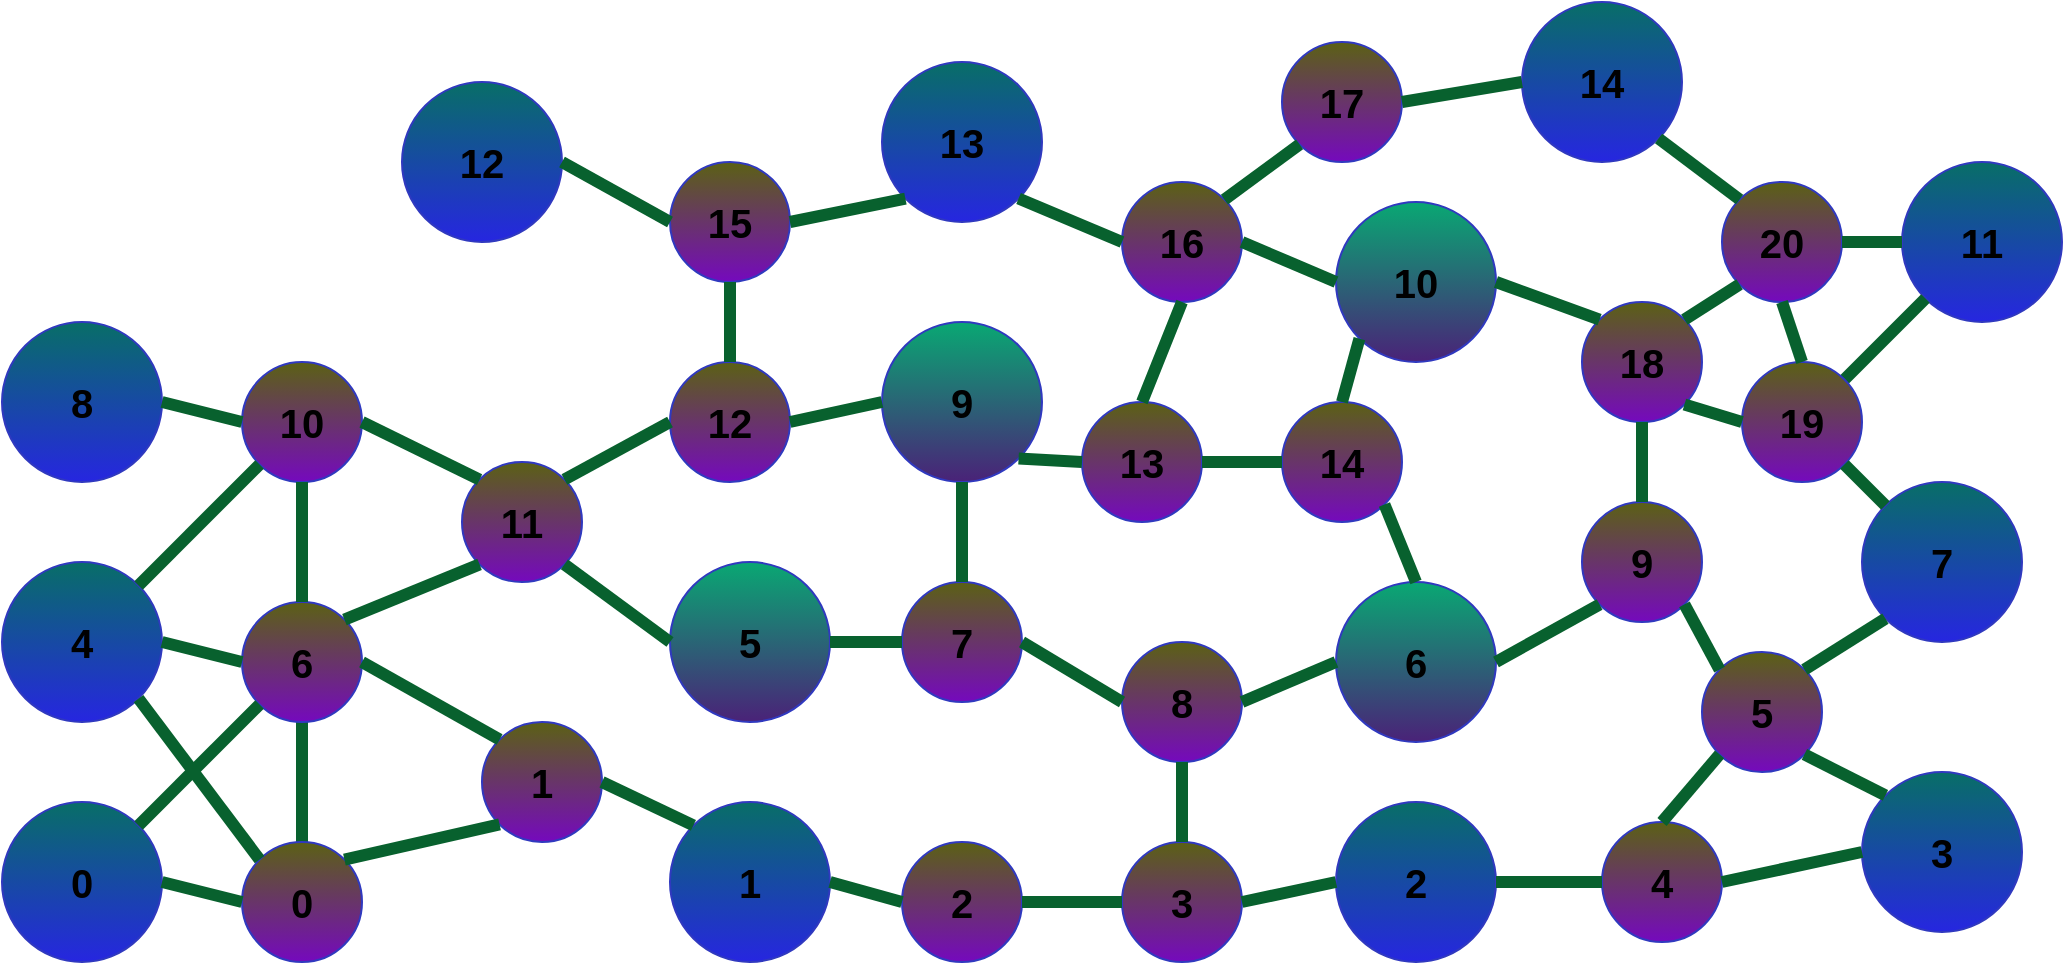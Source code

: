 <mxfile version="24.7.17">
  <diagram name="‫עמוד-1‬" id="WqFGW5-QNcN0uk-Fy4sl">
    <mxGraphModel dx="1050" dy="621" grid="1" gridSize="10" guides="1" tooltips="1" connect="1" arrows="1" fold="1" page="1" pageScale="1" pageWidth="827" pageHeight="1169" math="0" shadow="0">
      <root>
        <mxCell id="0" />
        <mxCell id="1" parent="0" />
        <mxCell id="B28geGn5mIZCt9UuW003-1" value="&lt;font style=&quot;&quot; size=&quot;1&quot;&gt;&lt;span style=&quot;font-size: 20px;&quot;&gt;0&lt;/span&gt;&lt;/font&gt;" style="ellipse;whiteSpace=wrap;html=1;aspect=fixed;fillColor=#086E67;strokeColor=#3039BF;gradientColor=#2626E0;fontStyle=1" vertex="1" parent="1">
          <mxGeometry x="80" y="520" width="80" height="80" as="geometry" />
        </mxCell>
        <mxCell id="B28geGn5mIZCt9UuW003-2" value="" style="endArrow=none;html=1;rounded=0;entryX=0.5;entryY=0;entryDx=0;entryDy=0;strokeColor=#08612E;strokeWidth=6;exitX=0.5;exitY=1;exitDx=0;exitDy=0;" edge="1" parent="1" source="B28geGn5mIZCt9UuW003-6" target="B28geGn5mIZCt9UuW003-5">
          <mxGeometry width="50" height="50" relative="1" as="geometry">
            <mxPoint x="94" y="582" as="sourcePoint" />
            <mxPoint x="146" y="540" as="targetPoint" />
          </mxGeometry>
        </mxCell>
        <mxCell id="B28geGn5mIZCt9UuW003-3" value="&lt;font style=&quot;&quot; size=&quot;1&quot;&gt;&lt;span style=&quot;font-size: 20px;&quot;&gt;4&lt;/span&gt;&lt;/font&gt;" style="ellipse;whiteSpace=wrap;html=1;aspect=fixed;fillColor=#086E67;strokeColor=#3039BF;gradientColor=#2626E0;fontStyle=1" vertex="1" parent="1">
          <mxGeometry x="80" y="400" width="80" height="80" as="geometry" />
        </mxCell>
        <mxCell id="B28geGn5mIZCt9UuW003-4" value="&lt;font style=&quot;&quot; size=&quot;1&quot;&gt;&lt;span style=&quot;font-size: 20px;&quot;&gt;8&lt;/span&gt;&lt;/font&gt;" style="ellipse;whiteSpace=wrap;html=1;aspect=fixed;fillColor=#086E67;strokeColor=#3039BF;gradientColor=#2626E0;fontStyle=1" vertex="1" parent="1">
          <mxGeometry x="80" y="280" width="80" height="80" as="geometry" />
        </mxCell>
        <mxCell id="B28geGn5mIZCt9UuW003-5" value="&lt;font style=&quot;&quot; size=&quot;1&quot;&gt;&lt;span style=&quot;font-size: 20px;&quot;&gt;0&lt;/span&gt;&lt;/font&gt;" style="ellipse;whiteSpace=wrap;html=1;aspect=fixed;fillColor=#5B6114;strokeColor=#3039BF;gradientColor=#7509BD;fontStyle=1" vertex="1" parent="1">
          <mxGeometry x="200" y="540" width="60" height="60" as="geometry" />
        </mxCell>
        <mxCell id="B28geGn5mIZCt9UuW003-6" value="&lt;font style=&quot;&quot; size=&quot;1&quot;&gt;&lt;span style=&quot;font-size: 20px;&quot;&gt;6&lt;/span&gt;&lt;/font&gt;" style="ellipse;whiteSpace=wrap;html=1;aspect=fixed;fillColor=#5B6114;strokeColor=#3039BF;gradientColor=#7509BD;fontStyle=1" vertex="1" parent="1">
          <mxGeometry x="200" y="420" width="60" height="60" as="geometry" />
        </mxCell>
        <mxCell id="B28geGn5mIZCt9UuW003-7" value="&lt;font style=&quot;&quot; size=&quot;1&quot;&gt;&lt;span style=&quot;font-size: 20px;&quot;&gt;10&lt;/span&gt;&lt;/font&gt;" style="ellipse;whiteSpace=wrap;html=1;aspect=fixed;fillColor=#5B6114;strokeColor=#3039BF;gradientColor=#7509BD;fontStyle=1" vertex="1" parent="1">
          <mxGeometry x="200" y="300" width="60" height="60" as="geometry" />
        </mxCell>
        <mxCell id="B28geGn5mIZCt9UuW003-8" value="&lt;font style=&quot;&quot; size=&quot;1&quot;&gt;&lt;span style=&quot;font-size: 20px;&quot;&gt;1&lt;/span&gt;&lt;/font&gt;" style="ellipse;whiteSpace=wrap;html=1;aspect=fixed;fillColor=#5B6114;strokeColor=#3039BF;gradientColor=#7509BD;fontStyle=1" vertex="1" parent="1">
          <mxGeometry x="320" y="480" width="60" height="60" as="geometry" />
        </mxCell>
        <mxCell id="B28geGn5mIZCt9UuW003-9" value="&lt;font style=&quot;&quot; size=&quot;1&quot;&gt;&lt;span style=&quot;font-size: 20px;&quot;&gt;11&lt;/span&gt;&lt;/font&gt;" style="ellipse;whiteSpace=wrap;html=1;aspect=fixed;fillColor=#5B6114;strokeColor=#3039BF;gradientColor=#7509BD;fontStyle=1" vertex="1" parent="1">
          <mxGeometry x="310" y="350" width="60" height="60" as="geometry" />
        </mxCell>
        <mxCell id="B28geGn5mIZCt9UuW003-10" value="" style="endArrow=none;html=1;rounded=0;entryX=0;entryY=0.5;entryDx=0;entryDy=0;strokeColor=#08612E;strokeWidth=6;exitX=1;exitY=0.5;exitDx=0;exitDy=0;" edge="1" parent="1" source="B28geGn5mIZCt9UuW003-1" target="B28geGn5mIZCt9UuW003-5">
          <mxGeometry width="50" height="50" relative="1" as="geometry">
            <mxPoint x="424" y="637" as="sourcePoint" />
            <mxPoint x="476" y="595" as="targetPoint" />
          </mxGeometry>
        </mxCell>
        <mxCell id="B28geGn5mIZCt9UuW003-11" value="" style="endArrow=none;html=1;rounded=0;entryX=1;entryY=0.5;entryDx=0;entryDy=0;strokeColor=#08612E;strokeWidth=6;exitX=0;exitY=0.5;exitDx=0;exitDy=0;" edge="1" parent="1" source="B28geGn5mIZCt9UuW003-6" target="B28geGn5mIZCt9UuW003-3">
          <mxGeometry width="50" height="50" relative="1" as="geometry">
            <mxPoint x="190" y="440" as="sourcePoint" />
            <mxPoint x="240" y="550" as="targetPoint" />
          </mxGeometry>
        </mxCell>
        <mxCell id="B28geGn5mIZCt9UuW003-12" value="" style="endArrow=none;html=1;rounded=0;entryX=1;entryY=0.5;entryDx=0;entryDy=0;strokeColor=#08612E;strokeWidth=6;exitX=0;exitY=0.5;exitDx=0;exitDy=0;" edge="1" parent="1" source="B28geGn5mIZCt9UuW003-7" target="B28geGn5mIZCt9UuW003-4">
          <mxGeometry width="50" height="50" relative="1" as="geometry">
            <mxPoint x="212" y="390" as="sourcePoint" />
            <mxPoint x="160" y="392" as="targetPoint" />
          </mxGeometry>
        </mxCell>
        <mxCell id="B28geGn5mIZCt9UuW003-13" value="" style="endArrow=none;html=1;rounded=0;entryX=0.5;entryY=0;entryDx=0;entryDy=0;strokeColor=#08612E;strokeWidth=6;exitX=0.5;exitY=1;exitDx=0;exitDy=0;" edge="1" parent="1" source="B28geGn5mIZCt9UuW003-7" target="B28geGn5mIZCt9UuW003-6">
          <mxGeometry width="50" height="50" relative="1" as="geometry">
            <mxPoint x="210" y="340" as="sourcePoint" />
            <mxPoint x="170" y="330" as="targetPoint" />
          </mxGeometry>
        </mxCell>
        <mxCell id="B28geGn5mIZCt9UuW003-14" value="" style="endArrow=none;html=1;rounded=0;entryX=1;entryY=0;entryDx=0;entryDy=0;strokeColor=#08612E;strokeWidth=6;exitX=0;exitY=1;exitDx=0;exitDy=0;" edge="1" parent="1" source="B28geGn5mIZCt9UuW003-7" target="B28geGn5mIZCt9UuW003-3">
          <mxGeometry width="50" height="50" relative="1" as="geometry">
            <mxPoint x="210" y="340" as="sourcePoint" />
            <mxPoint x="170" y="330" as="targetPoint" />
          </mxGeometry>
        </mxCell>
        <mxCell id="B28geGn5mIZCt9UuW003-15" value="" style="endArrow=none;html=1;rounded=0;entryX=0;entryY=1;entryDx=0;entryDy=0;strokeColor=#08612E;strokeWidth=6;exitX=1;exitY=0;exitDx=0;exitDy=0;" edge="1" parent="1" source="B28geGn5mIZCt9UuW003-1" target="B28geGn5mIZCt9UuW003-6">
          <mxGeometry width="50" height="50" relative="1" as="geometry">
            <mxPoint x="180" y="520" as="sourcePoint" />
            <mxPoint x="210" y="580" as="targetPoint" />
          </mxGeometry>
        </mxCell>
        <mxCell id="B28geGn5mIZCt9UuW003-16" value="" style="endArrow=none;html=1;rounded=0;strokeColor=#08612E;strokeWidth=6;exitX=1;exitY=1;exitDx=0;exitDy=0;entryX=0;entryY=0;entryDx=0;entryDy=0;" edge="1" parent="1" source="B28geGn5mIZCt9UuW003-3" target="B28geGn5mIZCt9UuW003-5">
          <mxGeometry width="50" height="50" relative="1" as="geometry">
            <mxPoint x="260" y="520" as="sourcePoint" />
            <mxPoint x="321" y="459" as="targetPoint" />
          </mxGeometry>
        </mxCell>
        <mxCell id="B28geGn5mIZCt9UuW003-17" value="" style="endArrow=none;html=1;rounded=0;entryX=1;entryY=0;entryDx=0;entryDy=0;strokeColor=#08612E;strokeWidth=6;exitX=0;exitY=1;exitDx=0;exitDy=0;" edge="1" parent="1" source="B28geGn5mIZCt9UuW003-9" target="B28geGn5mIZCt9UuW003-6">
          <mxGeometry width="50" height="50" relative="1" as="geometry">
            <mxPoint x="311" y="339" as="sourcePoint" />
            <mxPoint x="250" y="400" as="targetPoint" />
          </mxGeometry>
        </mxCell>
        <mxCell id="B28geGn5mIZCt9UuW003-18" value="" style="endArrow=none;html=1;rounded=0;entryX=1;entryY=0.5;entryDx=0;entryDy=0;strokeColor=#08612E;strokeWidth=6;exitX=0;exitY=0;exitDx=0;exitDy=0;" edge="1" parent="1" source="B28geGn5mIZCt9UuW003-9" target="B28geGn5mIZCt9UuW003-7">
          <mxGeometry width="50" height="50" relative="1" as="geometry">
            <mxPoint x="330" y="390" as="sourcePoint" />
            <mxPoint x="261" y="439" as="targetPoint" />
          </mxGeometry>
        </mxCell>
        <mxCell id="B28geGn5mIZCt9UuW003-19" value="" style="endArrow=none;html=1;rounded=0;entryX=1;entryY=0.5;entryDx=0;entryDy=0;strokeColor=#08612E;strokeWidth=6;exitX=0;exitY=0;exitDx=0;exitDy=0;" edge="1" parent="1" source="B28geGn5mIZCt9UuW003-8" target="B28geGn5mIZCt9UuW003-6">
          <mxGeometry width="50" height="50" relative="1" as="geometry">
            <mxPoint x="330" y="390" as="sourcePoint" />
            <mxPoint x="261" y="439" as="targetPoint" />
          </mxGeometry>
        </mxCell>
        <mxCell id="B28geGn5mIZCt9UuW003-20" value="" style="endArrow=none;html=1;rounded=0;entryX=1;entryY=0;entryDx=0;entryDy=0;strokeColor=#08612E;strokeWidth=6;exitX=0;exitY=1;exitDx=0;exitDy=0;" edge="1" parent="1" source="B28geGn5mIZCt9UuW003-8" target="B28geGn5mIZCt9UuW003-5">
          <mxGeometry width="50" height="50" relative="1" as="geometry">
            <mxPoint x="339" y="499" as="sourcePoint" />
            <mxPoint x="270" y="460" as="targetPoint" />
          </mxGeometry>
        </mxCell>
        <mxCell id="B28geGn5mIZCt9UuW003-21" value="&lt;font style=&quot;&quot; size=&quot;1&quot;&gt;&lt;span style=&quot;font-size: 20px;&quot;&gt;12&lt;/span&gt;&lt;/font&gt;" style="ellipse;whiteSpace=wrap;html=1;aspect=fixed;fillColor=#5B6114;strokeColor=#3039BF;gradientColor=#7509BD;fontStyle=1" vertex="1" parent="1">
          <mxGeometry x="414" y="300" width="60" height="60" as="geometry" />
        </mxCell>
        <mxCell id="B28geGn5mIZCt9UuW003-22" value="" style="endArrow=none;html=1;rounded=0;entryX=1;entryY=0;entryDx=0;entryDy=0;strokeColor=#08612E;strokeWidth=6;exitX=0;exitY=0.5;exitDx=0;exitDy=0;" edge="1" parent="1" source="B28geGn5mIZCt9UuW003-21" target="B28geGn5mIZCt9UuW003-9">
          <mxGeometry width="50" height="50" relative="1" as="geometry">
            <mxPoint x="339" y="369" as="sourcePoint" />
            <mxPoint x="270" y="340" as="targetPoint" />
          </mxGeometry>
        </mxCell>
        <mxCell id="B28geGn5mIZCt9UuW003-23" value="&lt;font style=&quot;&quot; size=&quot;1&quot;&gt;&lt;span style=&quot;font-size: 20px;&quot;&gt;1&lt;/span&gt;&lt;/font&gt;" style="ellipse;whiteSpace=wrap;html=1;aspect=fixed;fillColor=#086E67;strokeColor=#3039BF;gradientColor=#2626E0;fontStyle=1" vertex="1" parent="1">
          <mxGeometry x="414" y="520" width="80" height="80" as="geometry" />
        </mxCell>
        <mxCell id="B28geGn5mIZCt9UuW003-24" value="" style="endArrow=none;html=1;rounded=0;entryX=1;entryY=0.5;entryDx=0;entryDy=0;strokeColor=#08612E;strokeWidth=6;exitX=0;exitY=0;exitDx=0;exitDy=0;" edge="1" parent="1" source="B28geGn5mIZCt9UuW003-23" target="B28geGn5mIZCt9UuW003-8">
          <mxGeometry width="50" height="50" relative="1" as="geometry">
            <mxPoint x="339" y="541" as="sourcePoint" />
            <mxPoint x="261" y="559" as="targetPoint" />
          </mxGeometry>
        </mxCell>
        <mxCell id="B28geGn5mIZCt9UuW003-26" value="&lt;font style=&quot;&quot; size=&quot;1&quot;&gt;&lt;span style=&quot;font-size: 20px;&quot;&gt;5&lt;/span&gt;&lt;/font&gt;" style="ellipse;whiteSpace=wrap;html=1;aspect=fixed;fillColor=#09A873;strokeColor=#3039BF;gradientColor=#4A2278;fontStyle=1" vertex="1" parent="1">
          <mxGeometry x="414" y="400" width="80" height="80" as="geometry" />
        </mxCell>
        <mxCell id="B28geGn5mIZCt9UuW003-27" value="" style="endArrow=none;html=1;rounded=0;entryX=0;entryY=0.5;entryDx=0;entryDy=0;strokeColor=#08612E;strokeWidth=6;exitX=1;exitY=1;exitDx=0;exitDy=0;" edge="1" parent="1" source="B28geGn5mIZCt9UuW003-9" target="B28geGn5mIZCt9UuW003-26">
          <mxGeometry width="50" height="50" relative="1" as="geometry">
            <mxPoint x="424" y="340" as="sourcePoint" />
            <mxPoint x="381" y="369" as="targetPoint" />
          </mxGeometry>
        </mxCell>
        <mxCell id="B28geGn5mIZCt9UuW003-28" value="&lt;font style=&quot;&quot; size=&quot;1&quot;&gt;&lt;span style=&quot;font-size: 20px;&quot;&gt;2&lt;/span&gt;&lt;/font&gt;" style="ellipse;whiteSpace=wrap;html=1;aspect=fixed;fillColor=#5B6114;strokeColor=#3039BF;gradientColor=#7509BD;fontStyle=1" vertex="1" parent="1">
          <mxGeometry x="530" y="540" width="60" height="60" as="geometry" />
        </mxCell>
        <mxCell id="B28geGn5mIZCt9UuW003-29" value="&lt;font style=&quot;&quot; size=&quot;1&quot;&gt;&lt;span style=&quot;font-size: 20px;&quot;&gt;7&lt;/span&gt;&lt;/font&gt;" style="ellipse;whiteSpace=wrap;html=1;aspect=fixed;fillColor=#5B6114;strokeColor=#3039BF;gradientColor=#7509BD;fontStyle=1" vertex="1" parent="1">
          <mxGeometry x="530" y="410" width="60" height="60" as="geometry" />
        </mxCell>
        <mxCell id="B28geGn5mIZCt9UuW003-30" value="&lt;font style=&quot;&quot; size=&quot;1&quot;&gt;&lt;span style=&quot;font-size: 20px;&quot;&gt;9&lt;/span&gt;&lt;/font&gt;" style="ellipse;whiteSpace=wrap;html=1;aspect=fixed;fillColor=#09A873;strokeColor=#3039BF;gradientColor=#4A2278;fontStyle=1" vertex="1" parent="1">
          <mxGeometry x="520" y="280" width="80" height="80" as="geometry" />
        </mxCell>
        <mxCell id="B28geGn5mIZCt9UuW003-31" value="" style="endArrow=none;html=1;rounded=0;entryX=1;entryY=0.5;entryDx=0;entryDy=0;strokeColor=#08612E;strokeWidth=6;exitX=0;exitY=0.5;exitDx=0;exitDy=0;" edge="1" parent="1" source="B28geGn5mIZCt9UuW003-30" target="B28geGn5mIZCt9UuW003-21">
          <mxGeometry width="50" height="50" relative="1" as="geometry">
            <mxPoint x="543" y="365.5" as="sourcePoint" />
            <mxPoint x="500" y="394.5" as="targetPoint" />
          </mxGeometry>
        </mxCell>
        <mxCell id="B28geGn5mIZCt9UuW003-33" value="" style="endArrow=none;html=1;rounded=0;entryX=0.5;entryY=1;entryDx=0;entryDy=0;strokeColor=#08612E;strokeWidth=6;exitX=0.5;exitY=0;exitDx=0;exitDy=0;" edge="1" parent="1" source="B28geGn5mIZCt9UuW003-29" target="B28geGn5mIZCt9UuW003-30">
          <mxGeometry width="50" height="50" relative="1" as="geometry">
            <mxPoint x="530" y="330" as="sourcePoint" />
            <mxPoint x="484" y="340" as="targetPoint" />
          </mxGeometry>
        </mxCell>
        <mxCell id="B28geGn5mIZCt9UuW003-34" value="&lt;font style=&quot;&quot; size=&quot;1&quot;&gt;&lt;span style=&quot;font-size: 20px;&quot;&gt;3&lt;/span&gt;&lt;/font&gt;" style="ellipse;whiteSpace=wrap;html=1;aspect=fixed;fillColor=#5B6114;strokeColor=#3039BF;gradientColor=#7509BD;fontStyle=1" vertex="1" parent="1">
          <mxGeometry x="640" y="540" width="60" height="60" as="geometry" />
        </mxCell>
        <mxCell id="B28geGn5mIZCt9UuW003-35" value="&lt;font style=&quot;&quot; size=&quot;1&quot;&gt;&lt;span style=&quot;font-size: 20px;&quot;&gt;8&lt;/span&gt;&lt;/font&gt;" style="ellipse;whiteSpace=wrap;html=1;aspect=fixed;fillColor=#5B6114;strokeColor=#3039BF;gradientColor=#7509BD;fontStyle=1" vertex="1" parent="1">
          <mxGeometry x="640" y="440" width="60" height="60" as="geometry" />
        </mxCell>
        <mxCell id="B28geGn5mIZCt9UuW003-36" value="&lt;font style=&quot;&quot; size=&quot;1&quot;&gt;&lt;span style=&quot;font-size: 20px;&quot;&gt;14&lt;/span&gt;&lt;/font&gt;" style="ellipse;whiteSpace=wrap;html=1;aspect=fixed;fillColor=#5B6114;strokeColor=#3039BF;gradientColor=#7509BD;fontStyle=1" vertex="1" parent="1">
          <mxGeometry x="720" y="320" width="60" height="60" as="geometry" />
        </mxCell>
        <mxCell id="B28geGn5mIZCt9UuW003-37" value="&lt;font style=&quot;&quot; size=&quot;1&quot;&gt;&lt;span style=&quot;font-size: 20px;&quot;&gt;13&lt;/span&gt;&lt;/font&gt;" style="ellipse;whiteSpace=wrap;html=1;aspect=fixed;fillColor=#5B6114;strokeColor=#3039BF;gradientColor=#7509BD;fontStyle=1" vertex="1" parent="1">
          <mxGeometry x="620" y="320" width="60" height="60" as="geometry" />
        </mxCell>
        <mxCell id="B28geGn5mIZCt9UuW003-38" value="" style="endArrow=none;html=1;rounded=0;entryX=1;entryY=0.5;entryDx=0;entryDy=0;strokeColor=#08612E;strokeWidth=6;exitX=0;exitY=0.5;exitDx=0;exitDy=0;" edge="1" parent="1" source="B28geGn5mIZCt9UuW003-29" target="B28geGn5mIZCt9UuW003-26">
          <mxGeometry width="50" height="50" relative="1" as="geometry">
            <mxPoint x="570" y="420" as="sourcePoint" />
            <mxPoint x="570" y="370" as="targetPoint" />
          </mxGeometry>
        </mxCell>
        <mxCell id="B28geGn5mIZCt9UuW003-39" value="" style="endArrow=none;html=1;rounded=0;entryX=1;entryY=1;entryDx=0;entryDy=0;strokeColor=#08612E;strokeWidth=6;exitX=0;exitY=0.5;exitDx=0;exitDy=0;" edge="1" parent="1" source="B28geGn5mIZCt9UuW003-37" target="B28geGn5mIZCt9UuW003-30">
          <mxGeometry width="50" height="50" relative="1" as="geometry">
            <mxPoint x="570" y="420" as="sourcePoint" />
            <mxPoint x="570" y="370" as="targetPoint" />
          </mxGeometry>
        </mxCell>
        <mxCell id="B28geGn5mIZCt9UuW003-40" value="" style="endArrow=none;html=1;rounded=0;entryX=1;entryY=0.5;entryDx=0;entryDy=0;strokeColor=#08612E;strokeWidth=6;exitX=0;exitY=0.5;exitDx=0;exitDy=0;" edge="1" parent="1" source="B28geGn5mIZCt9UuW003-36" target="B28geGn5mIZCt9UuW003-37">
          <mxGeometry width="50" height="50" relative="1" as="geometry">
            <mxPoint x="640" y="390" as="sourcePoint" />
            <mxPoint x="600" y="380" as="targetPoint" />
          </mxGeometry>
        </mxCell>
        <mxCell id="B28geGn5mIZCt9UuW003-41" value="" style="endArrow=none;html=1;rounded=0;entryX=1;entryY=0.5;entryDx=0;entryDy=0;strokeColor=#08612E;strokeWidth=6;exitX=0;exitY=0.5;exitDx=0;exitDy=0;" edge="1" parent="1" source="B28geGn5mIZCt9UuW003-35" target="B28geGn5mIZCt9UuW003-29">
          <mxGeometry width="50" height="50" relative="1" as="geometry">
            <mxPoint x="540" y="450" as="sourcePoint" />
            <mxPoint x="504" y="450" as="targetPoint" />
          </mxGeometry>
        </mxCell>
        <mxCell id="B28geGn5mIZCt9UuW003-42" value="&lt;font style=&quot;&quot; size=&quot;1&quot;&gt;&lt;span style=&quot;font-size: 20px;&quot;&gt;2&lt;/span&gt;&lt;/font&gt;" style="ellipse;whiteSpace=wrap;html=1;aspect=fixed;fillColor=#086E67;strokeColor=#3039BF;gradientColor=#2626E0;fontStyle=1" vertex="1" parent="1">
          <mxGeometry x="747" y="520" width="80" height="80" as="geometry" />
        </mxCell>
        <mxCell id="B28geGn5mIZCt9UuW003-43" value="" style="endArrow=none;html=1;rounded=0;entryX=1;entryY=0.5;entryDx=0;entryDy=0;strokeColor=#08612E;strokeWidth=6;exitX=0;exitY=0.5;exitDx=0;exitDy=0;" edge="1" parent="1" source="B28geGn5mIZCt9UuW003-28" target="B28geGn5mIZCt9UuW003-23">
          <mxGeometry width="50" height="50" relative="1" as="geometry">
            <mxPoint x="659" y="479" as="sourcePoint" />
            <mxPoint x="600" y="450" as="targetPoint" />
          </mxGeometry>
        </mxCell>
        <mxCell id="B28geGn5mIZCt9UuW003-44" value="" style="endArrow=none;html=1;rounded=0;entryX=1;entryY=0.5;entryDx=0;entryDy=0;strokeColor=#08612E;strokeWidth=6;exitX=0;exitY=0.5;exitDx=0;exitDy=0;" edge="1" parent="1" source="B28geGn5mIZCt9UuW003-34" target="B28geGn5mIZCt9UuW003-28">
          <mxGeometry width="50" height="50" relative="1" as="geometry">
            <mxPoint x="540" y="580" as="sourcePoint" />
            <mxPoint x="504" y="570" as="targetPoint" />
          </mxGeometry>
        </mxCell>
        <mxCell id="B28geGn5mIZCt9UuW003-45" value="" style="endArrow=none;html=1;rounded=0;entryX=1;entryY=0.5;entryDx=0;entryDy=0;strokeColor=#08612E;strokeWidth=6;exitX=0;exitY=0.5;exitDx=0;exitDy=0;" edge="1" parent="1" source="B28geGn5mIZCt9UuW003-42" target="B28geGn5mIZCt9UuW003-34">
          <mxGeometry width="50" height="50" relative="1" as="geometry">
            <mxPoint x="650" y="580" as="sourcePoint" />
            <mxPoint x="600" y="580" as="targetPoint" />
          </mxGeometry>
        </mxCell>
        <mxCell id="B28geGn5mIZCt9UuW003-46" value="&lt;font style=&quot;&quot; size=&quot;1&quot;&gt;&lt;span style=&quot;font-size: 20px;&quot;&gt;6&lt;/span&gt;&lt;/font&gt;" style="ellipse;whiteSpace=wrap;html=1;aspect=fixed;fillColor=#09A873;strokeColor=#3039BF;gradientColor=#4A2278;fontStyle=1" vertex="1" parent="1">
          <mxGeometry x="747" y="410" width="80" height="80" as="geometry" />
        </mxCell>
        <mxCell id="B28geGn5mIZCt9UuW003-47" value="" style="endArrow=none;html=1;rounded=0;entryX=0.5;entryY=1;entryDx=0;entryDy=0;strokeColor=#08612E;strokeWidth=6;" edge="1" parent="1" source="B28geGn5mIZCt9UuW003-34" target="B28geGn5mIZCt9UuW003-35">
          <mxGeometry width="50" height="50" relative="1" as="geometry">
            <mxPoint x="757" y="570" as="sourcePoint" />
            <mxPoint x="710" y="580" as="targetPoint" />
          </mxGeometry>
        </mxCell>
        <mxCell id="B28geGn5mIZCt9UuW003-48" value="" style="endArrow=none;html=1;rounded=0;entryX=1;entryY=0.5;entryDx=0;entryDy=0;strokeColor=#08612E;strokeWidth=6;exitX=0;exitY=0.5;exitDx=0;exitDy=0;" edge="1" parent="1" source="B28geGn5mIZCt9UuW003-46" target="B28geGn5mIZCt9UuW003-35">
          <mxGeometry width="50" height="50" relative="1" as="geometry">
            <mxPoint x="680" y="550" as="sourcePoint" />
            <mxPoint x="680" y="510" as="targetPoint" />
          </mxGeometry>
        </mxCell>
        <mxCell id="B28geGn5mIZCt9UuW003-49" value="" style="endArrow=none;html=1;rounded=0;entryX=1;entryY=1;entryDx=0;entryDy=0;strokeColor=#08612E;strokeWidth=6;exitX=0.5;exitY=0;exitDx=0;exitDy=0;" edge="1" parent="1" source="B28geGn5mIZCt9UuW003-46" target="B28geGn5mIZCt9UuW003-36">
          <mxGeometry width="50" height="50" relative="1" as="geometry">
            <mxPoint x="757" y="460" as="sourcePoint" />
            <mxPoint x="710" y="480" as="targetPoint" />
          </mxGeometry>
        </mxCell>
        <mxCell id="B28geGn5mIZCt9UuW003-50" value="&lt;font style=&quot;&quot; size=&quot;1&quot;&gt;&lt;span style=&quot;font-size: 20px;&quot;&gt;10&lt;/span&gt;&lt;/font&gt;" style="ellipse;whiteSpace=wrap;html=1;aspect=fixed;fillColor=#09A873;strokeColor=#3039BF;gradientColor=#4A2278;fontStyle=1" vertex="1" parent="1">
          <mxGeometry x="747" y="220" width="80" height="80" as="geometry" />
        </mxCell>
        <mxCell id="B28geGn5mIZCt9UuW003-51" value="" style="endArrow=none;html=1;rounded=0;entryX=0.5;entryY=0;entryDx=0;entryDy=0;strokeColor=#08612E;strokeWidth=6;exitX=0;exitY=1;exitDx=0;exitDy=0;" edge="1" parent="1" source="B28geGn5mIZCt9UuW003-50" target="B28geGn5mIZCt9UuW003-36">
          <mxGeometry width="50" height="50" relative="1" as="geometry">
            <mxPoint x="797" y="420" as="sourcePoint" />
            <mxPoint x="781" y="381" as="targetPoint" />
          </mxGeometry>
        </mxCell>
        <mxCell id="B28geGn5mIZCt9UuW003-52" value="&lt;font style=&quot;&quot; size=&quot;1&quot;&gt;&lt;span style=&quot;font-size: 20px;&quot;&gt;4&lt;/span&gt;&lt;/font&gt;" style="ellipse;whiteSpace=wrap;html=1;aspect=fixed;fillColor=#5B6114;strokeColor=#3039BF;gradientColor=#7509BD;fontStyle=1" vertex="1" parent="1">
          <mxGeometry x="880" y="530" width="60" height="60" as="geometry" />
        </mxCell>
        <mxCell id="B28geGn5mIZCt9UuW003-53" value="&lt;font style=&quot;&quot; size=&quot;1&quot;&gt;&lt;span style=&quot;font-size: 20px;&quot;&gt;5&lt;/span&gt;&lt;/font&gt;" style="ellipse;whiteSpace=wrap;html=1;aspect=fixed;fillColor=#5B6114;strokeColor=#3039BF;gradientColor=#7509BD;fontStyle=1" vertex="1" parent="1">
          <mxGeometry x="930" y="445" width="60" height="60" as="geometry" />
        </mxCell>
        <mxCell id="B28geGn5mIZCt9UuW003-54" value="" style="endArrow=none;html=1;rounded=0;entryX=1;entryY=0.5;entryDx=0;entryDy=0;strokeColor=#08612E;strokeWidth=6;exitX=0;exitY=0.5;exitDx=0;exitDy=0;" edge="1" parent="1" source="B28geGn5mIZCt9UuW003-52" target="B28geGn5mIZCt9UuW003-42">
          <mxGeometry width="50" height="50" relative="1" as="geometry">
            <mxPoint x="757" y="570" as="sourcePoint" />
            <mxPoint x="710" y="580" as="targetPoint" />
          </mxGeometry>
        </mxCell>
        <mxCell id="B28geGn5mIZCt9UuW003-55" value="" style="endArrow=none;html=1;rounded=0;entryX=0.5;entryY=0;entryDx=0;entryDy=0;strokeColor=#08612E;strokeWidth=6;exitX=0;exitY=1;exitDx=0;exitDy=0;" edge="1" parent="1" source="B28geGn5mIZCt9UuW003-53" target="B28geGn5mIZCt9UuW003-52">
          <mxGeometry width="50" height="50" relative="1" as="geometry">
            <mxPoint x="890" y="570" as="sourcePoint" />
            <mxPoint x="837" y="570" as="targetPoint" />
          </mxGeometry>
        </mxCell>
        <mxCell id="B28geGn5mIZCt9UuW003-56" value="&lt;span style=&quot;font-size: 20px;&quot;&gt;9&lt;/span&gt;" style="ellipse;whiteSpace=wrap;html=1;aspect=fixed;fillColor=#5B6114;strokeColor=#3039BF;gradientColor=#7509BD;fontStyle=1" vertex="1" parent="1">
          <mxGeometry x="870" y="370" width="60" height="60" as="geometry" />
        </mxCell>
        <mxCell id="B28geGn5mIZCt9UuW003-57" value="" style="endArrow=none;html=1;rounded=0;entryX=1;entryY=0.5;entryDx=0;entryDy=0;strokeColor=#08612E;strokeWidth=6;exitX=0;exitY=1;exitDx=0;exitDy=0;" edge="1" parent="1" source="B28geGn5mIZCt9UuW003-56" target="B28geGn5mIZCt9UuW003-46">
          <mxGeometry width="50" height="50" relative="1" as="geometry">
            <mxPoint x="949" y="511" as="sourcePoint" />
            <mxPoint x="920" y="540" as="targetPoint" />
          </mxGeometry>
        </mxCell>
        <mxCell id="B28geGn5mIZCt9UuW003-58" value="&lt;span style=&quot;font-size: 20px;&quot;&gt;18&lt;/span&gt;" style="ellipse;whiteSpace=wrap;html=1;aspect=fixed;fillColor=#5B6114;strokeColor=#3039BF;gradientColor=#7509BD;fontStyle=1" vertex="1" parent="1">
          <mxGeometry x="870" y="270" width="60" height="60" as="geometry" />
        </mxCell>
        <mxCell id="B28geGn5mIZCt9UuW003-59" value="" style="endArrow=none;html=1;rounded=0;entryX=0;entryY=0;entryDx=0;entryDy=0;strokeColor=#08612E;strokeWidth=6;exitX=1;exitY=0.5;exitDx=0;exitDy=0;" edge="1" parent="1" source="B28geGn5mIZCt9UuW003-50" target="B28geGn5mIZCt9UuW003-58">
          <mxGeometry width="50" height="50" relative="1" as="geometry">
            <mxPoint x="879" y="431" as="sourcePoint" />
            <mxPoint x="837" y="460" as="targetPoint" />
          </mxGeometry>
        </mxCell>
        <mxCell id="B28geGn5mIZCt9UuW003-60" value="" style="endArrow=none;html=1;rounded=0;entryX=0.5;entryY=1;entryDx=0;entryDy=0;strokeColor=#08612E;strokeWidth=6;exitX=0.5;exitY=0;exitDx=0;exitDy=0;" edge="1" parent="1" source="B28geGn5mIZCt9UuW003-56" target="B28geGn5mIZCt9UuW003-58">
          <mxGeometry width="50" height="50" relative="1" as="geometry">
            <mxPoint x="879" y="431" as="sourcePoint" />
            <mxPoint x="837" y="460" as="targetPoint" />
          </mxGeometry>
        </mxCell>
        <mxCell id="B28geGn5mIZCt9UuW003-61" value="" style="endArrow=none;html=1;rounded=0;entryX=1;entryY=1;entryDx=0;entryDy=0;strokeColor=#08612E;strokeWidth=6;exitX=0;exitY=0;exitDx=0;exitDy=0;" edge="1" parent="1" source="B28geGn5mIZCt9UuW003-53" target="B28geGn5mIZCt9UuW003-56">
          <mxGeometry width="50" height="50" relative="1" as="geometry">
            <mxPoint x="889" y="431" as="sourcePoint" />
            <mxPoint x="837" y="460" as="targetPoint" />
          </mxGeometry>
        </mxCell>
        <mxCell id="B28geGn5mIZCt9UuW003-62" value="&lt;font style=&quot;&quot; size=&quot;1&quot;&gt;&lt;span style=&quot;font-size: 20px;&quot;&gt;3&lt;/span&gt;&lt;/font&gt;" style="ellipse;whiteSpace=wrap;html=1;aspect=fixed;fillColor=#086E67;strokeColor=#3039BF;gradientColor=#2626E0;fontStyle=1" vertex="1" parent="1">
          <mxGeometry x="1010" y="505" width="80" height="80" as="geometry" />
        </mxCell>
        <mxCell id="B28geGn5mIZCt9UuW003-63" value="" style="endArrow=none;html=1;rounded=0;entryX=1;entryY=0.5;entryDx=0;entryDy=0;strokeColor=#08612E;strokeWidth=6;exitX=0;exitY=0.5;exitDx=0;exitDy=0;" edge="1" parent="1" source="B28geGn5mIZCt9UuW003-62" target="B28geGn5mIZCt9UuW003-52">
          <mxGeometry width="50" height="50" relative="1" as="geometry">
            <mxPoint x="890" y="570" as="sourcePoint" />
            <mxPoint x="837" y="570" as="targetPoint" />
          </mxGeometry>
        </mxCell>
        <mxCell id="B28geGn5mIZCt9UuW003-64" value="" style="endArrow=none;html=1;rounded=0;entryX=1;entryY=1;entryDx=0;entryDy=0;strokeColor=#08612E;strokeWidth=6;exitX=0;exitY=0;exitDx=0;exitDy=0;" edge="1" parent="1" source="B28geGn5mIZCt9UuW003-62" target="B28geGn5mIZCt9UuW003-53">
          <mxGeometry width="50" height="50" relative="1" as="geometry">
            <mxPoint x="1020" y="555" as="sourcePoint" />
            <mxPoint x="950" y="570" as="targetPoint" />
          </mxGeometry>
        </mxCell>
        <mxCell id="B28geGn5mIZCt9UuW003-65" value="&lt;font style=&quot;&quot; size=&quot;1&quot;&gt;&lt;span style=&quot;font-size: 20px;&quot;&gt;7&lt;/span&gt;&lt;/font&gt;" style="ellipse;whiteSpace=wrap;html=1;aspect=fixed;fillColor=#086E67;strokeColor=#3039BF;gradientColor=#2626E0;fontStyle=1" vertex="1" parent="1">
          <mxGeometry x="1010" y="360" width="80" height="80" as="geometry" />
        </mxCell>
        <mxCell id="B28geGn5mIZCt9UuW003-67" value="" style="endArrow=none;html=1;rounded=0;entryX=1;entryY=0;entryDx=0;entryDy=0;strokeColor=#08612E;strokeWidth=6;exitX=0;exitY=1;exitDx=0;exitDy=0;" edge="1" parent="1" source="B28geGn5mIZCt9UuW003-65" target="B28geGn5mIZCt9UuW003-53">
          <mxGeometry width="50" height="50" relative="1" as="geometry">
            <mxPoint x="1032" y="527" as="sourcePoint" />
            <mxPoint x="1000" y="485" as="targetPoint" />
          </mxGeometry>
        </mxCell>
        <mxCell id="B28geGn5mIZCt9UuW003-68" value="&lt;font style=&quot;&quot; size=&quot;1&quot;&gt;&lt;span style=&quot;font-size: 20px;&quot;&gt;11&lt;/span&gt;&lt;/font&gt;" style="ellipse;whiteSpace=wrap;html=1;aspect=fixed;fillColor=#086E67;strokeColor=#3039BF;gradientColor=#2626E0;fontStyle=1" vertex="1" parent="1">
          <mxGeometry x="1030" y="200" width="80" height="80" as="geometry" />
        </mxCell>
        <mxCell id="B28geGn5mIZCt9UuW003-69" value="" style="endArrow=none;html=1;rounded=0;entryX=1;entryY=0;entryDx=0;entryDy=0;strokeColor=#08612E;strokeWidth=6;exitX=0;exitY=1;exitDx=0;exitDy=0;" edge="1" parent="1" source="B28geGn5mIZCt9UuW003-68" target="B28geGn5mIZCt9UuW003-70">
          <mxGeometry width="50" height="50" relative="1" as="geometry">
            <mxPoint x="1180" y="330" as="sourcePoint" />
            <mxPoint x="1180" y="290" as="targetPoint" />
          </mxGeometry>
        </mxCell>
        <mxCell id="B28geGn5mIZCt9UuW003-70" value="&lt;span style=&quot;font-size: 20px;&quot;&gt;19&lt;/span&gt;" style="ellipse;whiteSpace=wrap;html=1;aspect=fixed;fillColor=#5B6114;strokeColor=#3039BF;gradientColor=#7509BD;fontStyle=1" vertex="1" parent="1">
          <mxGeometry x="950" y="300" width="60" height="60" as="geometry" />
        </mxCell>
        <mxCell id="B28geGn5mIZCt9UuW003-71" value="&lt;span style=&quot;font-size: 20px;&quot;&gt;20&lt;/span&gt;" style="ellipse;whiteSpace=wrap;html=1;aspect=fixed;fillColor=#5B6114;strokeColor=#3039BF;gradientColor=#7509BD;fontStyle=1" vertex="1" parent="1">
          <mxGeometry x="940" y="210" width="60" height="60" as="geometry" />
        </mxCell>
        <mxCell id="B28geGn5mIZCt9UuW003-72" value="" style="endArrow=none;html=1;rounded=0;entryX=0;entryY=0.5;entryDx=0;entryDy=0;strokeColor=#08612E;strokeWidth=6;exitX=1;exitY=1;exitDx=0;exitDy=0;" edge="1" parent="1" source="B28geGn5mIZCt9UuW003-58" target="B28geGn5mIZCt9UuW003-70">
          <mxGeometry width="50" height="50" relative="1" as="geometry">
            <mxPoint x="837" y="270" as="sourcePoint" />
            <mxPoint x="889" y="289" as="targetPoint" />
          </mxGeometry>
        </mxCell>
        <mxCell id="B28geGn5mIZCt9UuW003-73" value="" style="endArrow=none;html=1;rounded=0;entryX=0;entryY=0;entryDx=0;entryDy=0;strokeColor=#08612E;strokeWidth=6;exitX=1;exitY=1;exitDx=0;exitDy=0;" edge="1" parent="1" source="B28geGn5mIZCt9UuW003-70" target="B28geGn5mIZCt9UuW003-65">
          <mxGeometry width="50" height="50" relative="1" as="geometry">
            <mxPoint x="931" y="331" as="sourcePoint" />
            <mxPoint x="960" y="340" as="targetPoint" />
          </mxGeometry>
        </mxCell>
        <mxCell id="B28geGn5mIZCt9UuW003-74" value="" style="endArrow=none;html=1;rounded=0;entryX=0;entryY=1;entryDx=0;entryDy=0;strokeColor=#08612E;strokeWidth=6;exitX=1;exitY=0;exitDx=0;exitDy=0;" edge="1" parent="1" source="B28geGn5mIZCt9UuW003-58" target="B28geGn5mIZCt9UuW003-71">
          <mxGeometry width="50" height="50" relative="1" as="geometry">
            <mxPoint x="931" y="331" as="sourcePoint" />
            <mxPoint x="960" y="340" as="targetPoint" />
          </mxGeometry>
        </mxCell>
        <mxCell id="B28geGn5mIZCt9UuW003-75" value="" style="endArrow=none;html=1;rounded=0;entryX=0;entryY=0.5;entryDx=0;entryDy=0;strokeColor=#08612E;strokeWidth=6;exitX=1;exitY=0.5;exitDx=0;exitDy=0;" edge="1" parent="1" source="B28geGn5mIZCt9UuW003-71" target="B28geGn5mIZCt9UuW003-68">
          <mxGeometry width="50" height="50" relative="1" as="geometry">
            <mxPoint x="931" y="289" as="sourcePoint" />
            <mxPoint x="959" y="271" as="targetPoint" />
          </mxGeometry>
        </mxCell>
        <mxCell id="B28geGn5mIZCt9UuW003-76" value="" style="endArrow=none;html=1;rounded=0;entryX=0.5;entryY=1;entryDx=0;entryDy=0;strokeColor=#08612E;strokeWidth=6;exitX=0.5;exitY=0;exitDx=0;exitDy=0;" edge="1" parent="1" source="B28geGn5mIZCt9UuW003-70" target="B28geGn5mIZCt9UuW003-71">
          <mxGeometry width="50" height="50" relative="1" as="geometry">
            <mxPoint x="931" y="289" as="sourcePoint" />
            <mxPoint x="959" y="271" as="targetPoint" />
          </mxGeometry>
        </mxCell>
        <mxCell id="B28geGn5mIZCt9UuW003-77" value="&lt;font style=&quot;&quot; size=&quot;1&quot;&gt;&lt;span style=&quot;font-size: 20px;&quot;&gt;13&lt;/span&gt;&lt;/font&gt;" style="ellipse;whiteSpace=wrap;html=1;aspect=fixed;fillColor=#086E67;strokeColor=#3039BF;gradientColor=#2626E0;fontStyle=1" vertex="1" parent="1">
          <mxGeometry x="520" y="150" width="80" height="80" as="geometry" />
        </mxCell>
        <mxCell id="B28geGn5mIZCt9UuW003-78" value="&lt;font style=&quot;&quot; size=&quot;1&quot;&gt;&lt;span style=&quot;font-size: 20px;&quot;&gt;16&lt;/span&gt;&lt;/font&gt;" style="ellipse;whiteSpace=wrap;html=1;aspect=fixed;fillColor=#5B6114;strokeColor=#3039BF;gradientColor=#7509BD;fontStyle=1" vertex="1" parent="1">
          <mxGeometry x="640" y="210" width="60" height="60" as="geometry" />
        </mxCell>
        <mxCell id="B28geGn5mIZCt9UuW003-79" value="" style="endArrow=none;html=1;rounded=0;entryX=1;entryY=0.5;entryDx=0;entryDy=0;strokeColor=#08612E;strokeWidth=6;exitX=0;exitY=0.5;exitDx=0;exitDy=0;" edge="1" parent="1" source="B28geGn5mIZCt9UuW003-50" target="B28geGn5mIZCt9UuW003-78">
          <mxGeometry width="50" height="50" relative="1" as="geometry">
            <mxPoint x="769" y="298" as="sourcePoint" />
            <mxPoint x="760" y="330" as="targetPoint" />
          </mxGeometry>
        </mxCell>
        <mxCell id="B28geGn5mIZCt9UuW003-80" value="" style="endArrow=none;html=1;rounded=0;entryX=0.5;entryY=0;entryDx=0;entryDy=0;strokeColor=#08612E;strokeWidth=6;exitX=0.5;exitY=1;exitDx=0;exitDy=0;" edge="1" parent="1" source="B28geGn5mIZCt9UuW003-78" target="B28geGn5mIZCt9UuW003-37">
          <mxGeometry width="50" height="50" relative="1" as="geometry">
            <mxPoint x="757" y="270" as="sourcePoint" />
            <mxPoint x="710" y="250" as="targetPoint" />
          </mxGeometry>
        </mxCell>
        <mxCell id="B28geGn5mIZCt9UuW003-81" value="" style="endArrow=none;html=1;rounded=0;entryX=0;entryY=0.5;entryDx=0;entryDy=0;strokeColor=#08612E;strokeWidth=6;exitX=1;exitY=1;exitDx=0;exitDy=0;" edge="1" parent="1" source="B28geGn5mIZCt9UuW003-77" target="B28geGn5mIZCt9UuW003-78">
          <mxGeometry width="50" height="50" relative="1" as="geometry">
            <mxPoint x="680" y="280" as="sourcePoint" />
            <mxPoint x="660" y="330" as="targetPoint" />
          </mxGeometry>
        </mxCell>
        <mxCell id="B28geGn5mIZCt9UuW003-82" value="&lt;font style=&quot;&quot; size=&quot;1&quot;&gt;&lt;span style=&quot;font-size: 20px;&quot;&gt;14&lt;/span&gt;&lt;/font&gt;" style="ellipse;whiteSpace=wrap;html=1;aspect=fixed;fillColor=#086E67;strokeColor=#3039BF;gradientColor=#2626E0;fontStyle=1" vertex="1" parent="1">
          <mxGeometry x="840" y="120" width="80" height="80" as="geometry" />
        </mxCell>
        <mxCell id="B28geGn5mIZCt9UuW003-83" value="" style="endArrow=none;html=1;rounded=0;entryX=0;entryY=0;entryDx=0;entryDy=0;strokeColor=#08612E;strokeWidth=6;exitX=1;exitY=1;exitDx=0;exitDy=0;" edge="1" parent="1" source="B28geGn5mIZCt9UuW003-82" target="B28geGn5mIZCt9UuW003-71">
          <mxGeometry width="50" height="50" relative="1" as="geometry">
            <mxPoint x="1010" y="250" as="sourcePoint" />
            <mxPoint x="1030" y="270" as="targetPoint" />
          </mxGeometry>
        </mxCell>
        <mxCell id="B28geGn5mIZCt9UuW003-84" value="&lt;font style=&quot;&quot; size=&quot;1&quot;&gt;&lt;span style=&quot;font-size: 20px;&quot;&gt;17&lt;/span&gt;&lt;/font&gt;" style="ellipse;whiteSpace=wrap;html=1;aspect=fixed;fillColor=#5B6114;strokeColor=#3039BF;gradientColor=#7509BD;fontStyle=1" vertex="1" parent="1">
          <mxGeometry x="720" y="140" width="60" height="60" as="geometry" />
        </mxCell>
        <mxCell id="B28geGn5mIZCt9UuW003-85" value="" style="endArrow=none;html=1;rounded=0;entryX=1;entryY=0;entryDx=0;entryDy=0;strokeColor=#08612E;strokeWidth=6;exitX=0;exitY=1;exitDx=0;exitDy=0;" edge="1" parent="1" source="B28geGn5mIZCt9UuW003-84" target="B28geGn5mIZCt9UuW003-78">
          <mxGeometry width="50" height="50" relative="1" as="geometry">
            <mxPoint x="757" y="270" as="sourcePoint" />
            <mxPoint x="710" y="250" as="targetPoint" />
          </mxGeometry>
        </mxCell>
        <mxCell id="B28geGn5mIZCt9UuW003-86" value="" style="endArrow=none;html=1;rounded=0;entryX=1;entryY=0.5;entryDx=0;entryDy=0;strokeColor=#08612E;strokeWidth=6;exitX=0;exitY=0.5;exitDx=0;exitDy=0;" edge="1" parent="1" source="B28geGn5mIZCt9UuW003-82" target="B28geGn5mIZCt9UuW003-84">
          <mxGeometry width="50" height="50" relative="1" as="geometry">
            <mxPoint x="739" y="201" as="sourcePoint" />
            <mxPoint x="701" y="229" as="targetPoint" />
          </mxGeometry>
        </mxCell>
        <mxCell id="B28geGn5mIZCt9UuW003-88" value="&lt;font style=&quot;&quot; size=&quot;1&quot;&gt;&lt;span style=&quot;font-size: 20px;&quot;&gt;12&lt;/span&gt;&lt;/font&gt;" style="ellipse;whiteSpace=wrap;html=1;aspect=fixed;fillColor=#086E67;strokeColor=#3039BF;gradientColor=#2626E0;fontStyle=1" vertex="1" parent="1">
          <mxGeometry x="280" y="160" width="80" height="80" as="geometry" />
        </mxCell>
        <mxCell id="B28geGn5mIZCt9UuW003-89" value="&lt;font style=&quot;&quot; size=&quot;1&quot;&gt;&lt;span style=&quot;font-size: 20px;&quot;&gt;15&lt;/span&gt;&lt;/font&gt;" style="ellipse;whiteSpace=wrap;html=1;aspect=fixed;fillColor=#5B6114;strokeColor=#3039BF;gradientColor=#7509BD;fontStyle=1" vertex="1" parent="1">
          <mxGeometry x="414" y="200" width="60" height="60" as="geometry" />
        </mxCell>
        <mxCell id="B28geGn5mIZCt9UuW003-90" value="" style="endArrow=none;html=1;rounded=0;entryX=0.5;entryY=0;entryDx=0;entryDy=0;strokeColor=#08612E;strokeWidth=6;exitX=0.5;exitY=1;exitDx=0;exitDy=0;" edge="1" parent="1" source="B28geGn5mIZCt9UuW003-89" target="B28geGn5mIZCt9UuW003-21">
          <mxGeometry width="50" height="50" relative="1" as="geometry">
            <mxPoint x="424" y="340" as="sourcePoint" />
            <mxPoint x="381" y="369" as="targetPoint" />
          </mxGeometry>
        </mxCell>
        <mxCell id="B28geGn5mIZCt9UuW003-91" value="" style="endArrow=none;html=1;rounded=0;entryX=1;entryY=0.5;entryDx=0;entryDy=0;strokeColor=#08612E;strokeWidth=6;exitX=0;exitY=1;exitDx=0;exitDy=0;" edge="1" parent="1" source="B28geGn5mIZCt9UuW003-77" target="B28geGn5mIZCt9UuW003-89">
          <mxGeometry width="50" height="50" relative="1" as="geometry">
            <mxPoint x="598" y="228" as="sourcePoint" />
            <mxPoint x="650" y="250" as="targetPoint" />
          </mxGeometry>
        </mxCell>
        <mxCell id="B28geGn5mIZCt9UuW003-92" value="" style="endArrow=none;html=1;rounded=0;entryX=1;entryY=0.5;entryDx=0;entryDy=0;strokeColor=#08612E;strokeWidth=6;exitX=0;exitY=0.5;exitDx=0;exitDy=0;" edge="1" parent="1" source="B28geGn5mIZCt9UuW003-89" target="B28geGn5mIZCt9UuW003-88">
          <mxGeometry width="50" height="50" relative="1" as="geometry">
            <mxPoint x="454" y="270" as="sourcePoint" />
            <mxPoint x="454" y="310" as="targetPoint" />
          </mxGeometry>
        </mxCell>
      </root>
    </mxGraphModel>
  </diagram>
</mxfile>
